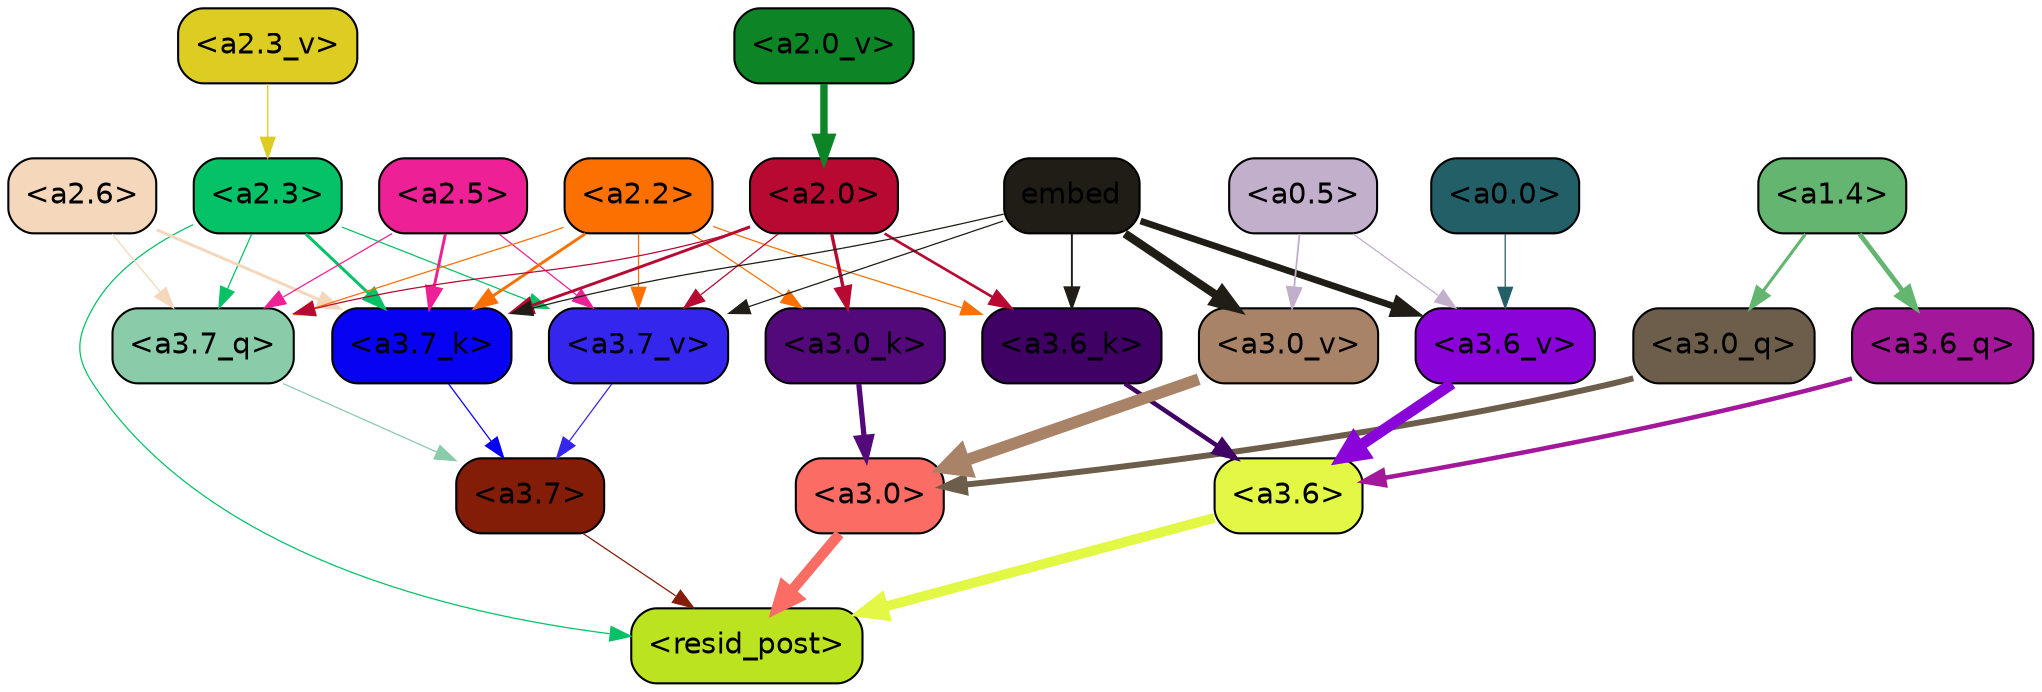 strict digraph "" {
	graph [bgcolor=transparent,
		layout=dot,
		overlap=false,
		splines=true
	];
	"<a3.7>"	[color=black,
		fillcolor="#831d08",
		fontname=Helvetica,
		shape=box,
		style="filled, rounded"];
	"<resid_post>"	[color=black,
		fillcolor="#bce31f",
		fontname=Helvetica,
		shape=box,
		style="filled, rounded"];
	"<a3.7>" -> "<resid_post>"	[color="#831d08",
		penwidth=0.6];
	"<a3.6>"	[color=black,
		fillcolor="#e2f844",
		fontname=Helvetica,
		shape=box,
		style="filled, rounded"];
	"<a3.6>" -> "<resid_post>"	[color="#e2f844",
		penwidth=4.749041676521301];
	"<a3.0>"	[color=black,
		fillcolor="#fa6c64",
		fontname=Helvetica,
		shape=box,
		style="filled, rounded"];
	"<a3.0>" -> "<resid_post>"	[color="#fa6c64",
		penwidth=5.004215121269226];
	"<a2.3>"	[color=black,
		fillcolor="#06c267",
		fontname=Helvetica,
		shape=box,
		style="filled, rounded"];
	"<a2.3>" -> "<resid_post>"	[color="#06c267",
		penwidth=0.6];
	"<a3.7_q>"	[color=black,
		fillcolor="#8acca9",
		fontname=Helvetica,
		shape=box,
		style="filled, rounded"];
	"<a2.3>" -> "<a3.7_q>"	[color="#06c267",
		penwidth=0.6];
	"<a3.7_k>"	[color=black,
		fillcolor="#0702f2",
		fontname=Helvetica,
		shape=box,
		style="filled, rounded"];
	"<a2.3>" -> "<a3.7_k>"	[color="#06c267",
		penwidth=1.4391854107379913];
	"<a3.7_v>"	[color=black,
		fillcolor="#3526ed",
		fontname=Helvetica,
		shape=box,
		style="filled, rounded"];
	"<a2.3>" -> "<a3.7_v>"	[color="#06c267",
		penwidth=0.6];
	"<a3.7_q>" -> "<a3.7>"	[color="#8acca9",
		penwidth=0.6];
	"<a3.6_q>"	[color=black,
		fillcolor="#a3179a",
		fontname=Helvetica,
		shape=box,
		style="filled, rounded"];
	"<a3.6_q>" -> "<a3.6>"	[color="#a3179a",
		penwidth=2.160832464694977];
	"<a3.0_q>"	[color=black,
		fillcolor="#6c5e4b",
		fontname=Helvetica,
		shape=box,
		style="filled, rounded"];
	"<a3.0_q>" -> "<a3.0>"	[color="#6c5e4b",
		penwidth=2.870753765106201];
	"<a3.7_k>" -> "<a3.7>"	[color="#0702f2",
		penwidth=0.6];
	"<a3.6_k>"	[color=black,
		fillcolor="#3f0164",
		fontname=Helvetica,
		shape=box,
		style="filled, rounded"];
	"<a3.6_k>" -> "<a3.6>"	[color="#3f0164",
		penwidth=2.13908451795578];
	"<a3.0_k>"	[color=black,
		fillcolor="#530979",
		fontname=Helvetica,
		shape=box,
		style="filled, rounded"];
	"<a3.0_k>" -> "<a3.0>"	[color="#530979",
		penwidth=2.520303964614868];
	"<a3.7_v>" -> "<a3.7>"	[color="#3526ed",
		penwidth=0.6];
	"<a3.6_v>"	[color=black,
		fillcolor="#8a04d9",
		fontname=Helvetica,
		shape=box,
		style="filled, rounded"];
	"<a3.6_v>" -> "<a3.6>"	[color="#8a04d9",
		penwidth=5.297133803367615];
	"<a3.0_v>"	[color=black,
		fillcolor="#a88367",
		fontname=Helvetica,
		shape=box,
		style="filled, rounded"];
	"<a3.0_v>" -> "<a3.0>"	[color="#a88367",
		penwidth=5.680712580680847];
	"<a2.6>"	[color=black,
		fillcolor="#f5d7bc",
		fontname=Helvetica,
		shape=box,
		style="filled, rounded"];
	"<a2.6>" -> "<a3.7_q>"	[color="#f5d7bc",
		penwidth=0.6];
	"<a2.6>" -> "<a3.7_k>"	[color="#f5d7bc",
		penwidth=1.4180794060230255];
	"<a2.5>"	[color=black,
		fillcolor="#ed2096",
		fontname=Helvetica,
		shape=box,
		style="filled, rounded"];
	"<a2.5>" -> "<a3.7_q>"	[color="#ed2096",
		penwidth=0.6];
	"<a2.5>" -> "<a3.7_k>"	[color="#ed2096",
		penwidth=1.4281435310840607];
	"<a2.5>" -> "<a3.7_v>"	[color="#ed2096",
		penwidth=0.6];
	"<a2.2>"	[color=black,
		fillcolor="#fc7002",
		fontname=Helvetica,
		shape=box,
		style="filled, rounded"];
	"<a2.2>" -> "<a3.7_q>"	[color="#fc7002",
		penwidth=0.6];
	"<a2.2>" -> "<a3.7_k>"	[color="#fc7002",
		penwidth=1.3982512056827545];
	"<a2.2>" -> "<a3.6_k>"	[color="#fc7002",
		penwidth=0.6];
	"<a2.2>" -> "<a3.0_k>"	[color="#fc7002",
		penwidth=0.6];
	"<a2.2>" -> "<a3.7_v>"	[color="#fc7002",
		penwidth=0.6];
	"<a2.0>"	[color=black,
		fillcolor="#b70932",
		fontname=Helvetica,
		shape=box,
		style="filled, rounded"];
	"<a2.0>" -> "<a3.7_q>"	[color="#b70932",
		penwidth=0.6];
	"<a2.0>" -> "<a3.7_k>"	[color="#b70932",
		penwidth=1.404832512140274];
	"<a2.0>" -> "<a3.6_k>"	[color="#b70932",
		penwidth=1.2708758115768433];
	"<a2.0>" -> "<a3.0_k>"	[color="#b70932",
		penwidth=1.6207245588302612];
	"<a2.0>" -> "<a3.7_v>"	[color="#b70932",
		penwidth=0.6];
	"<a1.4>"	[color=black,
		fillcolor="#63b56f",
		fontname=Helvetica,
		shape=box,
		style="filled, rounded"];
	"<a1.4>" -> "<a3.6_q>"	[color="#63b56f",
		penwidth=2.289449453353882];
	"<a1.4>" -> "<a3.0_q>"	[color="#63b56f",
		penwidth=1.4600623846054077];
	embed	[color=black,
		fillcolor="#1f1d16",
		fontname=Helvetica,
		shape=box,
		style="filled, rounded"];
	embed -> "<a3.7_k>"	[color="#1f1d16",
		penwidth=0.6];
	embed -> "<a3.6_k>"	[color="#1f1d16",
		penwidth=0.9291638135910034];
	embed -> "<a3.7_v>"	[color="#1f1d16",
		penwidth=0.6];
	embed -> "<a3.6_v>"	[color="#1f1d16",
		penwidth=3.1808209121227264];
	embed -> "<a3.0_v>"	[color="#1f1d16",
		penwidth=4.036660343408585];
	"<a0.5>"	[color=black,
		fillcolor="#c2afcc",
		fontname=Helvetica,
		shape=box,
		style="filled, rounded"];
	"<a0.5>" -> "<a3.6_v>"	[color="#c2afcc",
		penwidth=0.6];
	"<a0.5>" -> "<a3.0_v>"	[color="#c2afcc",
		penwidth=0.8798569142818451];
	"<a0.0>"	[color=black,
		fillcolor="#235f66",
		fontname=Helvetica,
		shape=box,
		style="filled, rounded"];
	"<a0.0>" -> "<a3.6_v>"	[color="#235f66",
		penwidth=0.6];
	"<a2.3_v>"	[color=black,
		fillcolor="#ddcc21",
		fontname=Helvetica,
		shape=box,
		style="filled, rounded"];
	"<a2.3_v>" -> "<a2.3>"	[color="#ddcc21",
		penwidth=0.6];
	"<a2.0_v>"	[color=black,
		fillcolor="#0d8527",
		fontname=Helvetica,
		shape=box,
		style="filled, rounded"];
	"<a2.0_v>" -> "<a2.0>"	[color="#0d8527",
		penwidth=3.56003999710083];
}
